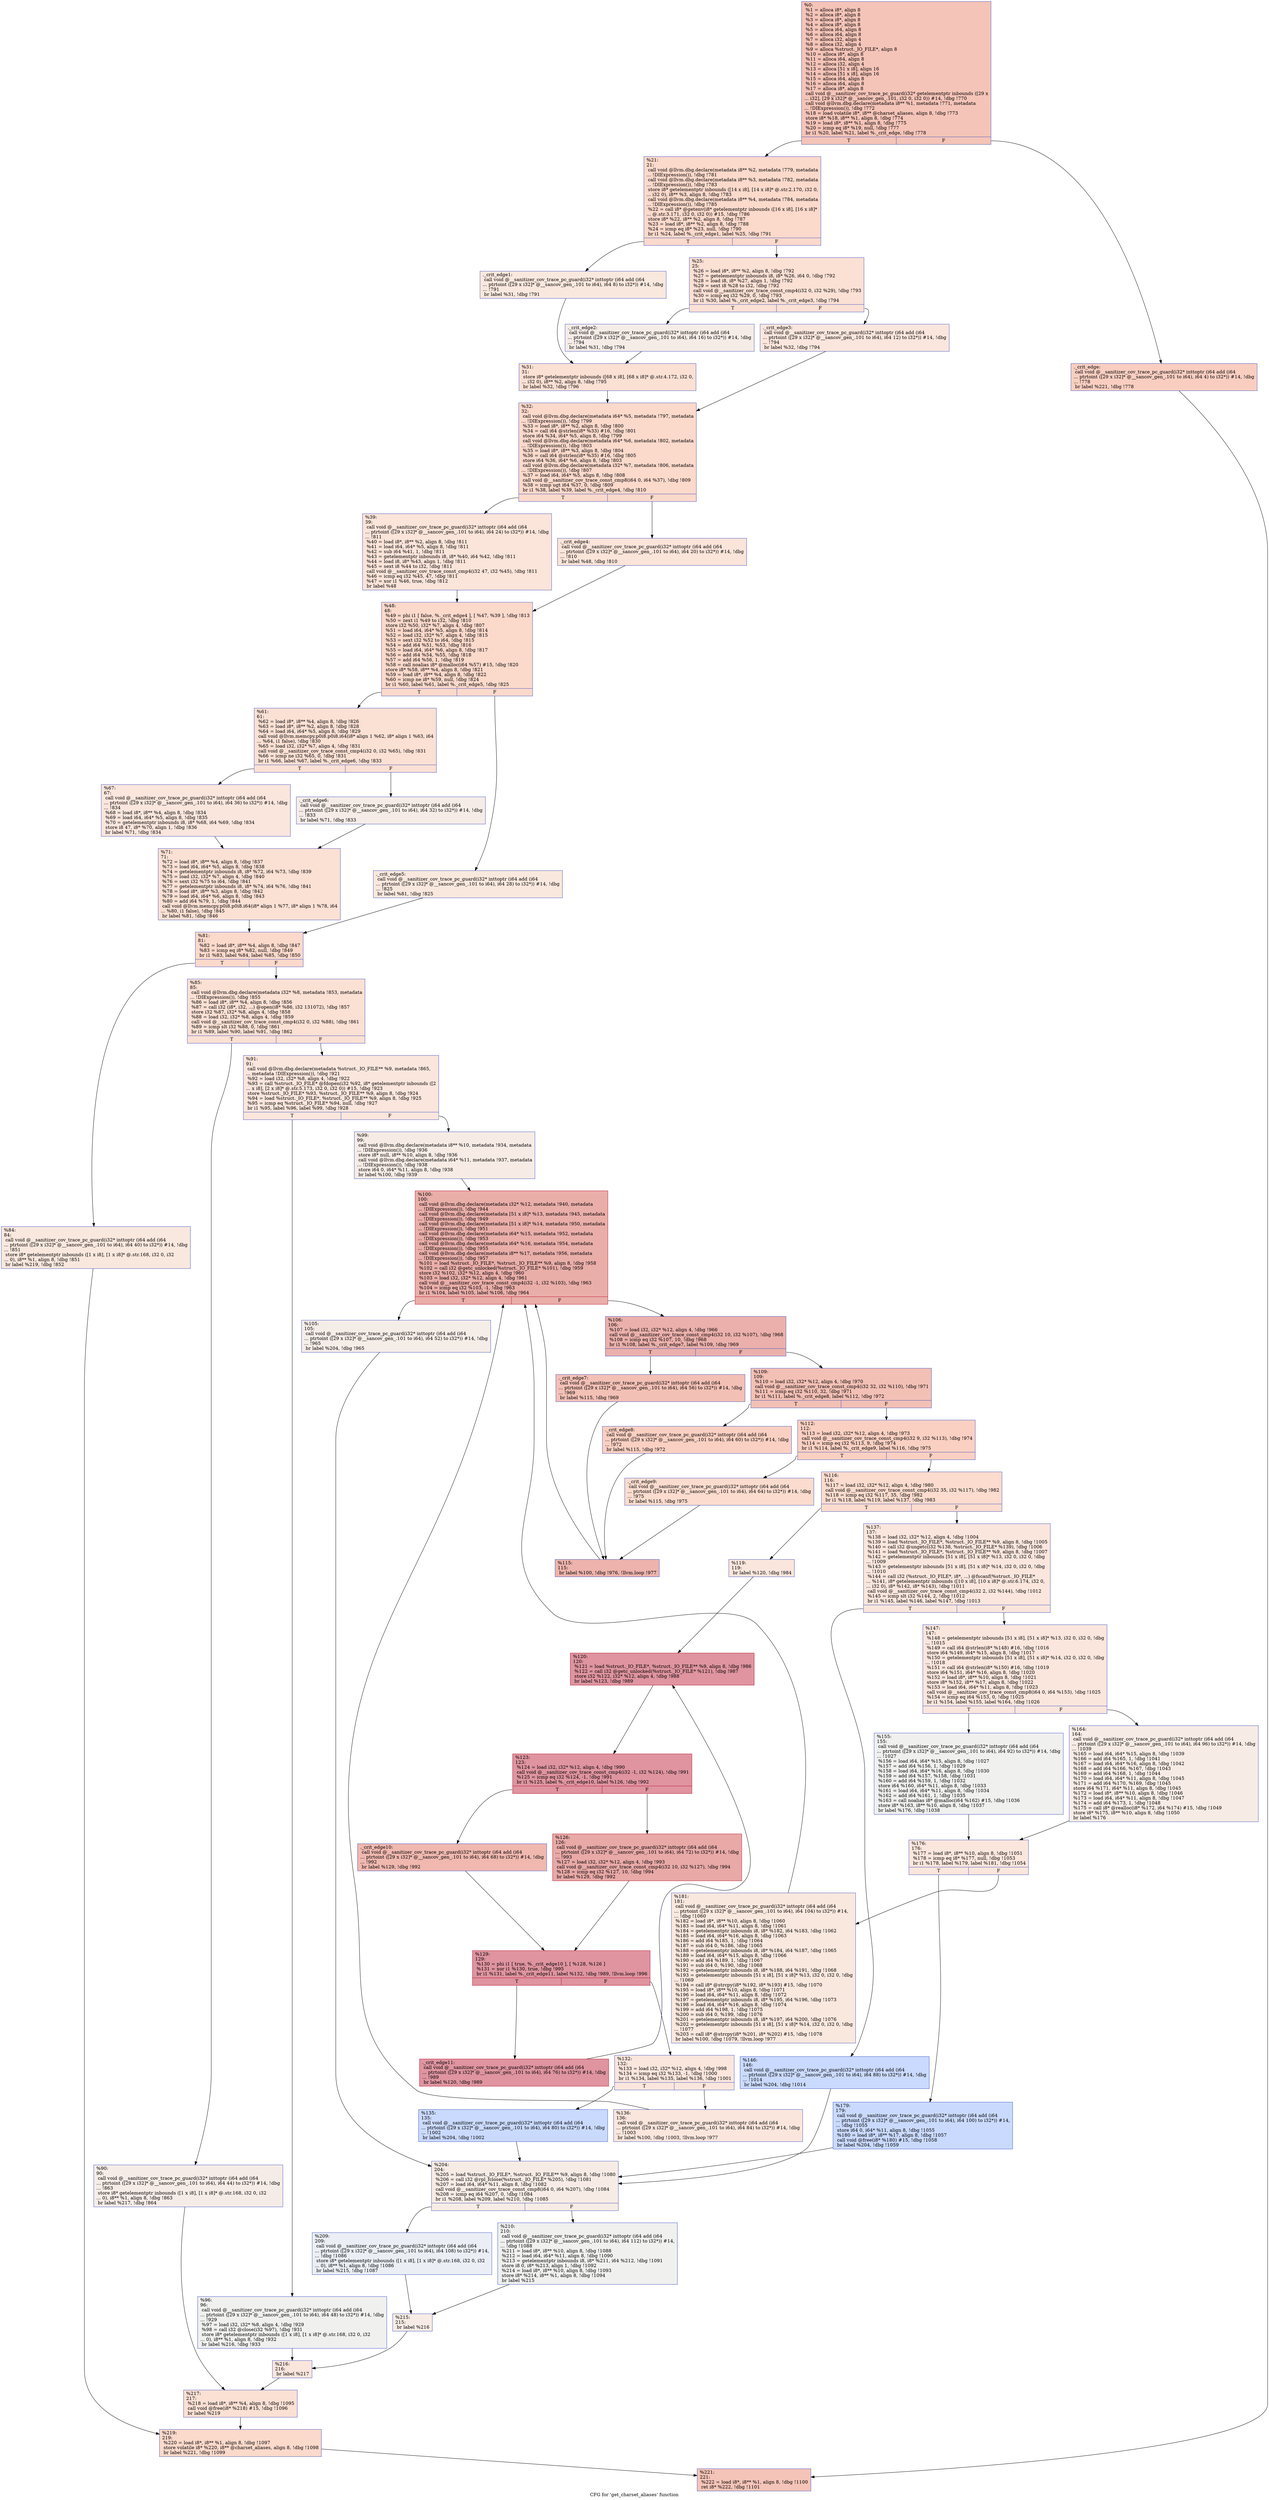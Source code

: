 digraph "CFG for 'get_charset_aliases' function" {
	label="CFG for 'get_charset_aliases' function";

	Node0x555555942080 [shape=record,color="#3d50c3ff", style=filled, fillcolor="#e97a5f70",label="{%0:\l  %1 = alloca i8*, align 8\l  %2 = alloca i8*, align 8\l  %3 = alloca i8*, align 8\l  %4 = alloca i8*, align 8\l  %5 = alloca i64, align 8\l  %6 = alloca i64, align 8\l  %7 = alloca i32, align 4\l  %8 = alloca i32, align 4\l  %9 = alloca %struct._IO_FILE*, align 8\l  %10 = alloca i8*, align 8\l  %11 = alloca i64, align 8\l  %12 = alloca i32, align 4\l  %13 = alloca [51 x i8], align 16\l  %14 = alloca [51 x i8], align 16\l  %15 = alloca i64, align 8\l  %16 = alloca i64, align 8\l  %17 = alloca i8*, align 8\l  call void @__sanitizer_cov_trace_pc_guard(i32* getelementptr inbounds ([29 x\l... i32], [29 x i32]* @__sancov_gen_.101, i32 0, i32 0)) #14, !dbg !770\l  call void @llvm.dbg.declare(metadata i8** %1, metadata !771, metadata\l... !DIExpression()), !dbg !772\l  %18 = load volatile i8*, i8** @charset_aliases, align 8, !dbg !773\l  store i8* %18, i8** %1, align 8, !dbg !774\l  %19 = load i8*, i8** %1, align 8, !dbg !775\l  %20 = icmp eq i8* %19, null, !dbg !777\l  br i1 %20, label %21, label %._crit_edge, !dbg !778\l|{<s0>T|<s1>F}}"];
	Node0x555555942080:s0 -> Node0x555555946dd0;
	Node0x555555942080:s1 -> Node0x555555946d80;
	Node0x555555946d80 [shape=record,color="#3d50c3ff", style=filled, fillcolor="#f2907270",label="{._crit_edge:                                      \l  call void @__sanitizer_cov_trace_pc_guard(i32* inttoptr (i64 add (i64\l... ptrtoint ([29 x i32]* @__sancov_gen_.101 to i64), i64 4) to i32*)) #14, !dbg\l... !778\l  br label %221, !dbg !778\l}"];
	Node0x555555946d80 -> Node0x555555947fa0;
	Node0x555555946dd0 [shape=record,color="#3d50c3ff", style=filled, fillcolor="#f7a88970",label="{%21:\l21:                                               \l  call void @llvm.dbg.declare(metadata i8** %2, metadata !779, metadata\l... !DIExpression()), !dbg !781\l  call void @llvm.dbg.declare(metadata i8** %3, metadata !782, metadata\l... !DIExpression()), !dbg !783\l  store i8* getelementptr inbounds ([14 x i8], [14 x i8]* @.str.2.170, i32 0,\l... i32 0), i8** %3, align 8, !dbg !783\l  call void @llvm.dbg.declare(metadata i8** %4, metadata !784, metadata\l... !DIExpression()), !dbg !785\l  %22 = call i8* @getenv(i8* getelementptr inbounds ([16 x i8], [16 x i8]*\l... @.str.3.171, i32 0, i32 0)) #15, !dbg !786\l  store i8* %22, i8** %2, align 8, !dbg !787\l  %23 = load i8*, i8** %2, align 8, !dbg !788\l  %24 = icmp eq i8* %23, null, !dbg !790\l  br i1 %24, label %._crit_edge1, label %25, !dbg !791\l|{<s0>T|<s1>F}}"];
	Node0x555555946dd0:s0 -> Node0x555555946e20;
	Node0x555555946dd0:s1 -> Node0x555555946e70;
	Node0x555555946e20 [shape=record,color="#3d50c3ff", style=filled, fillcolor="#f2cab570",label="{._crit_edge1:                                     \l  call void @__sanitizer_cov_trace_pc_guard(i32* inttoptr (i64 add (i64\l... ptrtoint ([29 x i32]* @__sancov_gen_.101 to i64), i64 8) to i32*)) #14, !dbg\l... !791\l  br label %31, !dbg !791\l}"];
	Node0x555555946e20 -> Node0x555555946f60;
	Node0x555555946e70 [shape=record,color="#3d50c3ff", style=filled, fillcolor="#f7b99e70",label="{%25:\l25:                                               \l  %26 = load i8*, i8** %2, align 8, !dbg !792\l  %27 = getelementptr inbounds i8, i8* %26, i64 0, !dbg !792\l  %28 = load i8, i8* %27, align 1, !dbg !792\l  %29 = sext i8 %28 to i32, !dbg !792\l  call void @__sanitizer_cov_trace_const_cmp4(i32 0, i32 %29), !dbg !793\l  %30 = icmp eq i32 %29, 0, !dbg !793\l  br i1 %30, label %._crit_edge2, label %._crit_edge3, !dbg !794\l|{<s0>T|<s1>F}}"];
	Node0x555555946e70:s0 -> Node0x555555946f10;
	Node0x555555946e70:s1 -> Node0x555555946ec0;
	Node0x555555946ec0 [shape=record,color="#3d50c3ff", style=filled, fillcolor="#f3c7b170",label="{._crit_edge3:                                     \l  call void @__sanitizer_cov_trace_pc_guard(i32* inttoptr (i64 add (i64\l... ptrtoint ([29 x i32]* @__sancov_gen_.101 to i64), i64 12) to i32*)) #14, !dbg\l... !794\l  br label %32, !dbg !794\l}"];
	Node0x555555946ec0 -> Node0x555555946fb0;
	Node0x555555946f10 [shape=record,color="#3d50c3ff", style=filled, fillcolor="#ead5c970",label="{._crit_edge2:                                     \l  call void @__sanitizer_cov_trace_pc_guard(i32* inttoptr (i64 add (i64\l... ptrtoint ([29 x i32]* @__sancov_gen_.101 to i64), i64 16) to i32*)) #14, !dbg\l... !794\l  br label %31, !dbg !794\l}"];
	Node0x555555946f10 -> Node0x555555946f60;
	Node0x555555946f60 [shape=record,color="#3d50c3ff", style=filled, fillcolor="#f7b99e70",label="{%31:\l31:                                               \l  store i8* getelementptr inbounds ([68 x i8], [68 x i8]* @.str.4.172, i32 0,\l... i32 0), i8** %2, align 8, !dbg !795\l  br label %32, !dbg !796\l}"];
	Node0x555555946f60 -> Node0x555555946fb0;
	Node0x555555946fb0 [shape=record,color="#3d50c3ff", style=filled, fillcolor="#f7a88970",label="{%32:\l32:                                               \l  call void @llvm.dbg.declare(metadata i64* %5, metadata !797, metadata\l... !DIExpression()), !dbg !799\l  %33 = load i8*, i8** %2, align 8, !dbg !800\l  %34 = call i64 @strlen(i8* %33) #16, !dbg !801\l  store i64 %34, i64* %5, align 8, !dbg !799\l  call void @llvm.dbg.declare(metadata i64* %6, metadata !802, metadata\l... !DIExpression()), !dbg !803\l  %35 = load i8*, i8** %3, align 8, !dbg !804\l  %36 = call i64 @strlen(i8* %35) #16, !dbg !805\l  store i64 %36, i64* %6, align 8, !dbg !803\l  call void @llvm.dbg.declare(metadata i32* %7, metadata !806, metadata\l... !DIExpression()), !dbg !807\l  %37 = load i64, i64* %5, align 8, !dbg !808\l  call void @__sanitizer_cov_trace_const_cmp8(i64 0, i64 %37), !dbg !809\l  %38 = icmp ugt i64 %37, 0, !dbg !809\l  br i1 %38, label %39, label %._crit_edge4, !dbg !810\l|{<s0>T|<s1>F}}"];
	Node0x555555946fb0:s0 -> Node0x555555947050;
	Node0x555555946fb0:s1 -> Node0x555555947000;
	Node0x555555947000 [shape=record,color="#3d50c3ff", style=filled, fillcolor="#f5c1a970",label="{._crit_edge4:                                     \l  call void @__sanitizer_cov_trace_pc_guard(i32* inttoptr (i64 add (i64\l... ptrtoint ([29 x i32]* @__sancov_gen_.101 to i64), i64 20) to i32*)) #14, !dbg\l... !810\l  br label %48, !dbg !810\l}"];
	Node0x555555947000 -> Node0x5555559470a0;
	Node0x555555947050 [shape=record,color="#3d50c3ff", style=filled, fillcolor="#f5c1a970",label="{%39:\l39:                                               \l  call void @__sanitizer_cov_trace_pc_guard(i32* inttoptr (i64 add (i64\l... ptrtoint ([29 x i32]* @__sancov_gen_.101 to i64), i64 24) to i32*)) #14, !dbg\l... !811\l  %40 = load i8*, i8** %2, align 8, !dbg !811\l  %41 = load i64, i64* %5, align 8, !dbg !811\l  %42 = sub i64 %41, 1, !dbg !811\l  %43 = getelementptr inbounds i8, i8* %40, i64 %42, !dbg !811\l  %44 = load i8, i8* %43, align 1, !dbg !811\l  %45 = sext i8 %44 to i32, !dbg !811\l  call void @__sanitizer_cov_trace_const_cmp4(i32 47, i32 %45), !dbg !811\l  %46 = icmp eq i32 %45, 47, !dbg !811\l  %47 = xor i1 %46, true, !dbg !812\l  br label %48\l}"];
	Node0x555555947050 -> Node0x5555559470a0;
	Node0x5555559470a0 [shape=record,color="#3d50c3ff", style=filled, fillcolor="#f7a88970",label="{%48:\l48:                                               \l  %49 = phi i1 [ false, %._crit_edge4 ], [ %47, %39 ], !dbg !813\l  %50 = zext i1 %49 to i32, !dbg !810\l  store i32 %50, i32* %7, align 4, !dbg !807\l  %51 = load i64, i64* %5, align 8, !dbg !814\l  %52 = load i32, i32* %7, align 4, !dbg !815\l  %53 = sext i32 %52 to i64, !dbg !815\l  %54 = add i64 %51, %53, !dbg !816\l  %55 = load i64, i64* %6, align 8, !dbg !817\l  %56 = add i64 %54, %55, !dbg !818\l  %57 = add i64 %56, 1, !dbg !819\l  %58 = call noalias i8* @malloc(i64 %57) #15, !dbg !820\l  store i8* %58, i8** %4, align 8, !dbg !821\l  %59 = load i8*, i8** %4, align 8, !dbg !822\l  %60 = icmp ne i8* %59, null, !dbg !824\l  br i1 %60, label %61, label %._crit_edge5, !dbg !825\l|{<s0>T|<s1>F}}"];
	Node0x5555559470a0:s0 -> Node0x555555947140;
	Node0x5555559470a0:s1 -> Node0x5555559470f0;
	Node0x5555559470f0 [shape=record,color="#3d50c3ff", style=filled, fillcolor="#f2cab570",label="{._crit_edge5:                                     \l  call void @__sanitizer_cov_trace_pc_guard(i32* inttoptr (i64 add (i64\l... ptrtoint ([29 x i32]* @__sancov_gen_.101 to i64), i64 28) to i32*)) #14, !dbg\l... !825\l  br label %81, !dbg !825\l}"];
	Node0x5555559470f0 -> Node0x555555947280;
	Node0x555555947140 [shape=record,color="#3d50c3ff", style=filled, fillcolor="#f7b99e70",label="{%61:\l61:                                               \l  %62 = load i8*, i8** %4, align 8, !dbg !826\l  %63 = load i8*, i8** %2, align 8, !dbg !828\l  %64 = load i64, i64* %5, align 8, !dbg !829\l  call void @llvm.memcpy.p0i8.p0i8.i64(i8* align 1 %62, i8* align 1 %63, i64\l... %64, i1 false), !dbg !830\l  %65 = load i32, i32* %7, align 4, !dbg !831\l  call void @__sanitizer_cov_trace_const_cmp4(i32 0, i32 %65), !dbg !831\l  %66 = icmp ne i32 %65, 0, !dbg !831\l  br i1 %66, label %67, label %._crit_edge6, !dbg !833\l|{<s0>T|<s1>F}}"];
	Node0x555555947140:s0 -> Node0x5555559471e0;
	Node0x555555947140:s1 -> Node0x555555947190;
	Node0x555555947190 [shape=record,color="#3d50c3ff", style=filled, fillcolor="#ead5c970",label="{._crit_edge6:                                     \l  call void @__sanitizer_cov_trace_pc_guard(i32* inttoptr (i64 add (i64\l... ptrtoint ([29 x i32]* @__sancov_gen_.101 to i64), i64 32) to i32*)) #14, !dbg\l... !833\l  br label %71, !dbg !833\l}"];
	Node0x555555947190 -> Node0x555555947230;
	Node0x5555559471e0 [shape=record,color="#3d50c3ff", style=filled, fillcolor="#f3c7b170",label="{%67:\l67:                                               \l  call void @__sanitizer_cov_trace_pc_guard(i32* inttoptr (i64 add (i64\l... ptrtoint ([29 x i32]* @__sancov_gen_.101 to i64), i64 36) to i32*)) #14, !dbg\l... !834\l  %68 = load i8*, i8** %4, align 8, !dbg !834\l  %69 = load i64, i64* %5, align 8, !dbg !835\l  %70 = getelementptr inbounds i8, i8* %68, i64 %69, !dbg !834\l  store i8 47, i8* %70, align 1, !dbg !836\l  br label %71, !dbg !834\l}"];
	Node0x5555559471e0 -> Node0x555555947230;
	Node0x555555947230 [shape=record,color="#3d50c3ff", style=filled, fillcolor="#f7b99e70",label="{%71:\l71:                                               \l  %72 = load i8*, i8** %4, align 8, !dbg !837\l  %73 = load i64, i64* %5, align 8, !dbg !838\l  %74 = getelementptr inbounds i8, i8* %72, i64 %73, !dbg !839\l  %75 = load i32, i32* %7, align 4, !dbg !840\l  %76 = sext i32 %75 to i64, !dbg !841\l  %77 = getelementptr inbounds i8, i8* %74, i64 %76, !dbg !841\l  %78 = load i8*, i8** %3, align 8, !dbg !842\l  %79 = load i64, i64* %6, align 8, !dbg !843\l  %80 = add i64 %79, 1, !dbg !844\l  call void @llvm.memcpy.p0i8.p0i8.i64(i8* align 1 %77, i8* align 1 %78, i64\l... %80, i1 false), !dbg !845\l  br label %81, !dbg !846\l}"];
	Node0x555555947230 -> Node0x555555947280;
	Node0x555555947280 [shape=record,color="#3d50c3ff", style=filled, fillcolor="#f7a88970",label="{%81:\l81:                                               \l  %82 = load i8*, i8** %4, align 8, !dbg !847\l  %83 = icmp eq i8* %82, null, !dbg !849\l  br i1 %83, label %84, label %85, !dbg !850\l|{<s0>T|<s1>F}}"];
	Node0x555555947280:s0 -> Node0x5555559472d0;
	Node0x555555947280:s1 -> Node0x555555947320;
	Node0x5555559472d0 [shape=record,color="#3d50c3ff", style=filled, fillcolor="#f2cab570",label="{%84:\l84:                                               \l  call void @__sanitizer_cov_trace_pc_guard(i32* inttoptr (i64 add (i64\l... ptrtoint ([29 x i32]* @__sancov_gen_.101 to i64), i64 40) to i32*)) #14, !dbg\l... !851\l  store i8* getelementptr inbounds ([1 x i8], [1 x i8]* @.str.168, i32 0, i32\l... 0), i8** %1, align 8, !dbg !851\l  br label %219, !dbg !852\l}"];
	Node0x5555559472d0 -> Node0x555555947f50;
	Node0x555555947320 [shape=record,color="#3d50c3ff", style=filled, fillcolor="#f7b99e70",label="{%85:\l85:                                               \l  call void @llvm.dbg.declare(metadata i32* %8, metadata !853, metadata\l... !DIExpression()), !dbg !855\l  %86 = load i8*, i8** %4, align 8, !dbg !856\l  %87 = call i32 (i8*, i32, ...) @open(i8* %86, i32 131072), !dbg !857\l  store i32 %87, i32* %8, align 4, !dbg !858\l  %88 = load i32, i32* %8, align 4, !dbg !859\l  call void @__sanitizer_cov_trace_const_cmp4(i32 0, i32 %88), !dbg !861\l  %89 = icmp slt i32 %88, 0, !dbg !861\l  br i1 %89, label %90, label %91, !dbg !862\l|{<s0>T|<s1>F}}"];
	Node0x555555947320:s0 -> Node0x555555947370;
	Node0x555555947320:s1 -> Node0x5555559473c0;
	Node0x555555947370 [shape=record,color="#3d50c3ff", style=filled, fillcolor="#ead5c970",label="{%90:\l90:                                               \l  call void @__sanitizer_cov_trace_pc_guard(i32* inttoptr (i64 add (i64\l... ptrtoint ([29 x i32]* @__sancov_gen_.101 to i64), i64 44) to i32*)) #14, !dbg\l... !863\l  store i8* getelementptr inbounds ([1 x i8], [1 x i8]* @.str.168, i32 0, i32\l... 0), i8** %1, align 8, !dbg !863\l  br label %217, !dbg !864\l}"];
	Node0x555555947370 -> Node0x555555947f00;
	Node0x5555559473c0 [shape=record,color="#3d50c3ff", style=filled, fillcolor="#f3c7b170",label="{%91:\l91:                                               \l  call void @llvm.dbg.declare(metadata %struct._IO_FILE** %9, metadata !865,\l... metadata !DIExpression()), !dbg !921\l  %92 = load i32, i32* %8, align 4, !dbg !922\l  %93 = call %struct._IO_FILE* @fdopen(i32 %92, i8* getelementptr inbounds ([2\l... x i8], [2 x i8]* @.str.5.173, i32 0, i32 0)) #15, !dbg !923\l  store %struct._IO_FILE* %93, %struct._IO_FILE** %9, align 8, !dbg !924\l  %94 = load %struct._IO_FILE*, %struct._IO_FILE** %9, align 8, !dbg !925\l  %95 = icmp eq %struct._IO_FILE* %94, null, !dbg !927\l  br i1 %95, label %96, label %99, !dbg !928\l|{<s0>T|<s1>F}}"];
	Node0x5555559473c0:s0 -> Node0x555555947410;
	Node0x5555559473c0:s1 -> Node0x555555947460;
	Node0x555555947410 [shape=record,color="#3d50c3ff", style=filled, fillcolor="#dedcdb70",label="{%96:\l96:                                               \l  call void @__sanitizer_cov_trace_pc_guard(i32* inttoptr (i64 add (i64\l... ptrtoint ([29 x i32]* @__sancov_gen_.101 to i64), i64 48) to i32*)) #14, !dbg\l... !929\l  %97 = load i32, i32* %8, align 4, !dbg !929\l  %98 = call i32 @close(i32 %97), !dbg !931\l  store i8* getelementptr inbounds ([1 x i8], [1 x i8]* @.str.168, i32 0, i32\l... 0), i8** %1, align 8, !dbg !932\l  br label %216, !dbg !933\l}"];
	Node0x555555947410 -> Node0x555555947eb0;
	Node0x555555947460 [shape=record,color="#3d50c3ff", style=filled, fillcolor="#ecd3c570",label="{%99:\l99:                                               \l  call void @llvm.dbg.declare(metadata i8** %10, metadata !934, metadata\l... !DIExpression()), !dbg !936\l  store i8* null, i8** %10, align 8, !dbg !936\l  call void @llvm.dbg.declare(metadata i64* %11, metadata !937, metadata\l... !DIExpression()), !dbg !938\l  store i64 0, i64* %11, align 8, !dbg !938\l  br label %100, !dbg !939\l}"];
	Node0x555555947460 -> Node0x5555559474b0;
	Node0x5555559474b0 [shape=record,color="#b70d28ff", style=filled, fillcolor="#d0473d70",label="{%100:\l100:                                              \l  call void @llvm.dbg.declare(metadata i32* %12, metadata !940, metadata\l... !DIExpression()), !dbg !944\l  call void @llvm.dbg.declare(metadata [51 x i8]* %13, metadata !945, metadata\l... !DIExpression()), !dbg !949\l  call void @llvm.dbg.declare(metadata [51 x i8]* %14, metadata !950, metadata\l... !DIExpression()), !dbg !951\l  call void @llvm.dbg.declare(metadata i64* %15, metadata !952, metadata\l... !DIExpression()), !dbg !953\l  call void @llvm.dbg.declare(metadata i64* %16, metadata !954, metadata\l... !DIExpression()), !dbg !955\l  call void @llvm.dbg.declare(metadata i8** %17, metadata !956, metadata\l... !DIExpression()), !dbg !957\l  %101 = load %struct._IO_FILE*, %struct._IO_FILE** %9, align 8, !dbg !958\l  %102 = call i32 @getc_unlocked(%struct._IO_FILE* %101), !dbg !959\l  store i32 %102, i32* %12, align 4, !dbg !960\l  %103 = load i32, i32* %12, align 4, !dbg !961\l  call void @__sanitizer_cov_trace_const_cmp4(i32 -1, i32 %103), !dbg !963\l  %104 = icmp eq i32 %103, -1, !dbg !963\l  br i1 %104, label %105, label %106, !dbg !964\l|{<s0>T|<s1>F}}"];
	Node0x5555559474b0:s0 -> Node0x555555947500;
	Node0x5555559474b0:s1 -> Node0x555555947550;
	Node0x555555947500 [shape=record,color="#3d50c3ff", style=filled, fillcolor="#e8d6cc70",label="{%105:\l105:                                              \l  call void @__sanitizer_cov_trace_pc_guard(i32* inttoptr (i64 add (i64\l... ptrtoint ([29 x i32]* @__sancov_gen_.101 to i64), i64 52) to i32*)) #14, !dbg\l... !965\l  br label %204, !dbg !965\l}"];
	Node0x555555947500 -> Node0x555555947d70;
	Node0x555555947550 [shape=record,color="#3d50c3ff", style=filled, fillcolor="#d24b4070",label="{%106:\l106:                                              \l  %107 = load i32, i32* %12, align 4, !dbg !966\l  call void @__sanitizer_cov_trace_const_cmp4(i32 10, i32 %107), !dbg !968\l  %108 = icmp eq i32 %107, 10, !dbg !968\l  br i1 %108, label %._crit_edge7, label %109, !dbg !969\l|{<s0>T|<s1>F}}"];
	Node0x555555947550:s0 -> Node0x5555559475a0;
	Node0x555555947550:s1 -> Node0x5555559475f0;
	Node0x5555559475a0 [shape=record,color="#3d50c3ff", style=filled, fillcolor="#e5705870",label="{._crit_edge7:                                     \l  call void @__sanitizer_cov_trace_pc_guard(i32* inttoptr (i64 add (i64\l... ptrtoint ([29 x i32]* @__sancov_gen_.101 to i64), i64 56) to i32*)) #14, !dbg\l... !969\l  br label %115, !dbg !969\l}"];
	Node0x5555559475a0 -> Node0x555555947730;
	Node0x5555559475f0 [shape=record,color="#3d50c3ff", style=filled, fillcolor="#e5705870",label="{%109:\l109:                                              \l  %110 = load i32, i32* %12, align 4, !dbg !970\l  call void @__sanitizer_cov_trace_const_cmp4(i32 32, i32 %110), !dbg !971\l  %111 = icmp eq i32 %110, 32, !dbg !971\l  br i1 %111, label %._crit_edge8, label %112, !dbg !972\l|{<s0>T|<s1>F}}"];
	Node0x5555559475f0:s0 -> Node0x555555947640;
	Node0x5555559475f0:s1 -> Node0x555555947690;
	Node0x555555947640 [shape=record,color="#3d50c3ff", style=filled, fillcolor="#f3947570",label="{._crit_edge8:                                     \l  call void @__sanitizer_cov_trace_pc_guard(i32* inttoptr (i64 add (i64\l... ptrtoint ([29 x i32]* @__sancov_gen_.101 to i64), i64 60) to i32*)) #14, !dbg\l... !972\l  br label %115, !dbg !972\l}"];
	Node0x555555947640 -> Node0x555555947730;
	Node0x555555947690 [shape=record,color="#3d50c3ff", style=filled, fillcolor="#f3947570",label="{%112:\l112:                                              \l  %113 = load i32, i32* %12, align 4, !dbg !973\l  call void @__sanitizer_cov_trace_const_cmp4(i32 9, i32 %113), !dbg !974\l  %114 = icmp eq i32 %113, 9, !dbg !974\l  br i1 %114, label %._crit_edge9, label %116, !dbg !975\l|{<s0>T|<s1>F}}"];
	Node0x555555947690:s0 -> Node0x5555559476e0;
	Node0x555555947690:s1 -> Node0x555555947780;
	Node0x5555559476e0 [shape=record,color="#3d50c3ff", style=filled, fillcolor="#f7af9170",label="{._crit_edge9:                                     \l  call void @__sanitizer_cov_trace_pc_guard(i32* inttoptr (i64 add (i64\l... ptrtoint ([29 x i32]* @__sancov_gen_.101 to i64), i64 64) to i32*)) #14, !dbg\l... !975\l  br label %115, !dbg !975\l}"];
	Node0x5555559476e0 -> Node0x555555947730;
	Node0x555555947730 [shape=record,color="#3d50c3ff", style=filled, fillcolor="#d6524470",label="{%115:\l115:                                              \l  br label %100, !dbg !976, !llvm.loop !977\l}"];
	Node0x555555947730 -> Node0x5555559474b0;
	Node0x555555947780 [shape=record,color="#3d50c3ff", style=filled, fillcolor="#f7af9170",label="{%116:\l116:                                              \l  %117 = load i32, i32* %12, align 4, !dbg !980\l  call void @__sanitizer_cov_trace_const_cmp4(i32 35, i32 %117), !dbg !982\l  %118 = icmp eq i32 %117, 35, !dbg !982\l  br i1 %118, label %119, label %137, !dbg !983\l|{<s0>T|<s1>F}}"];
	Node0x555555947780:s0 -> Node0x5555559477d0;
	Node0x555555947780:s1 -> Node0x555555947af0;
	Node0x5555559477d0 [shape=record,color="#3d50c3ff", style=filled, fillcolor="#f3c7b170",label="{%119:\l119:                                              \l  br label %120, !dbg !984\l}"];
	Node0x5555559477d0 -> Node0x555555947820;
	Node0x555555947820 [shape=record,color="#b70d28ff", style=filled, fillcolor="#b70d2870",label="{%120:\l120:                                              \l  %121 = load %struct._IO_FILE*, %struct._IO_FILE** %9, align 8, !dbg !986\l  %122 = call i32 @getc_unlocked(%struct._IO_FILE* %121), !dbg !987\l  store i32 %122, i32* %12, align 4, !dbg !988\l  br label %123, !dbg !989\l}"];
	Node0x555555947820 -> Node0x555555947870;
	Node0x555555947870 [shape=record,color="#b70d28ff", style=filled, fillcolor="#b70d2870",label="{%123:\l123:                                              \l  %124 = load i32, i32* %12, align 4, !dbg !990\l  call void @__sanitizer_cov_trace_const_cmp4(i32 -1, i32 %124), !dbg !991\l  %125 = icmp eq i32 %124, -1, !dbg !991\l  br i1 %125, label %._crit_edge10, label %126, !dbg !992\l|{<s0>T|<s1>F}}"];
	Node0x555555947870:s0 -> Node0x5555559478c0;
	Node0x555555947870:s1 -> Node0x555555947910;
	Node0x5555559478c0 [shape=record,color="#3d50c3ff", style=filled, fillcolor="#dc5d4a70",label="{._crit_edge10:                                    \l  call void @__sanitizer_cov_trace_pc_guard(i32* inttoptr (i64 add (i64\l... ptrtoint ([29 x i32]* @__sancov_gen_.101 to i64), i64 68) to i32*)) #14, !dbg\l... !992\l  br label %129, !dbg !992\l}"];
	Node0x5555559478c0 -> Node0x555555947960;
	Node0x555555947910 [shape=record,color="#b70d28ff", style=filled, fillcolor="#ca3b3770",label="{%126:\l126:                                              \l  call void @__sanitizer_cov_trace_pc_guard(i32* inttoptr (i64 add (i64\l... ptrtoint ([29 x i32]* @__sancov_gen_.101 to i64), i64 72) to i32*)) #14, !dbg\l... !993\l  %127 = load i32, i32* %12, align 4, !dbg !993\l  call void @__sanitizer_cov_trace_const_cmp4(i32 10, i32 %127), !dbg !994\l  %128 = icmp eq i32 %127, 10, !dbg !994\l  br label %129, !dbg !992\l}"];
	Node0x555555947910 -> Node0x555555947960;
	Node0x555555947960 [shape=record,color="#b70d28ff", style=filled, fillcolor="#b70d2870",label="{%129:\l129:                                              \l  %130 = phi i1 [ true, %._crit_edge10 ], [ %128, %126 ]\l  %131 = xor i1 %130, true, !dbg !995\l  br i1 %131, label %._crit_edge11, label %132, !dbg !989, !llvm.loop !996\l|{<s0>T|<s1>F}}"];
	Node0x555555947960:s0 -> Node0x5555559479b0;
	Node0x555555947960:s1 -> Node0x555555947a00;
	Node0x5555559479b0 [shape=record,color="#b70d28ff", style=filled, fillcolor="#b70d2870",label="{._crit_edge11:                                    \l  call void @__sanitizer_cov_trace_pc_guard(i32* inttoptr (i64 add (i64\l... ptrtoint ([29 x i32]* @__sancov_gen_.101 to i64), i64 76) to i32*)) #14, !dbg\l... !989\l  br label %120, !dbg !989\l}"];
	Node0x5555559479b0 -> Node0x555555947820;
	Node0x555555947a00 [shape=record,color="#3d50c3ff", style=filled, fillcolor="#f3c7b170",label="{%132:\l132:                                              \l  %133 = load i32, i32* %12, align 4, !dbg !998\l  %134 = icmp eq i32 %133, -1, !dbg !1000\l  br i1 %134, label %135, label %136, !dbg !1001\l|{<s0>T|<s1>F}}"];
	Node0x555555947a00:s0 -> Node0x555555947a50;
	Node0x555555947a00:s1 -> Node0x555555947aa0;
	Node0x555555947a50 [shape=record,color="#3d50c3ff", style=filled, fillcolor="#88abfd70",label="{%135:\l135:                                              \l  call void @__sanitizer_cov_trace_pc_guard(i32* inttoptr (i64 add (i64\l... ptrtoint ([29 x i32]* @__sancov_gen_.101 to i64), i64 80) to i32*)) #14, !dbg\l... !1002\l  br label %204, !dbg !1002\l}"];
	Node0x555555947a50 -> Node0x555555947d70;
	Node0x555555947aa0 [shape=record,color="#3d50c3ff", style=filled, fillcolor="#f3c7b170",label="{%136:\l136:                                              \l  call void @__sanitizer_cov_trace_pc_guard(i32* inttoptr (i64 add (i64\l... ptrtoint ([29 x i32]* @__sancov_gen_.101 to i64), i64 84) to i32*)) #14, !dbg\l... !1003\l  br label %100, !dbg !1003, !llvm.loop !977\l}"];
	Node0x555555947aa0 -> Node0x5555559474b0;
	Node0x555555947af0 [shape=record,color="#3d50c3ff", style=filled, fillcolor="#f3c7b170",label="{%137:\l137:                                              \l  %138 = load i32, i32* %12, align 4, !dbg !1004\l  %139 = load %struct._IO_FILE*, %struct._IO_FILE** %9, align 8, !dbg !1005\l  %140 = call i32 @ungetc(i32 %138, %struct._IO_FILE* %139), !dbg !1006\l  %141 = load %struct._IO_FILE*, %struct._IO_FILE** %9, align 8, !dbg !1007\l  %142 = getelementptr inbounds [51 x i8], [51 x i8]* %13, i32 0, i32 0, !dbg\l... !1009\l  %143 = getelementptr inbounds [51 x i8], [51 x i8]* %14, i32 0, i32 0, !dbg\l... !1010\l  %144 = call i32 (%struct._IO_FILE*, i8*, ...) @fscanf(%struct._IO_FILE*\l... %141, i8* getelementptr inbounds ([10 x i8], [10 x i8]* @.str.6.174, i32 0,\l... i32 0), i8* %142, i8* %143), !dbg !1011\l  call void @__sanitizer_cov_trace_const_cmp4(i32 2, i32 %144), !dbg !1012\l  %145 = icmp slt i32 %144, 2, !dbg !1012\l  br i1 %145, label %146, label %147, !dbg !1013\l|{<s0>T|<s1>F}}"];
	Node0x555555947af0:s0 -> Node0x555555947b40;
	Node0x555555947af0:s1 -> Node0x555555947b90;
	Node0x555555947b40 [shape=record,color="#3d50c3ff", style=filled, fillcolor="#88abfd70",label="{%146:\l146:                                              \l  call void @__sanitizer_cov_trace_pc_guard(i32* inttoptr (i64 add (i64\l... ptrtoint ([29 x i32]* @__sancov_gen_.101 to i64), i64 88) to i32*)) #14, !dbg\l... !1014\l  br label %204, !dbg !1014\l}"];
	Node0x555555947b40 -> Node0x555555947d70;
	Node0x555555947b90 [shape=record,color="#3d50c3ff", style=filled, fillcolor="#f3c7b170",label="{%147:\l147:                                              \l  %148 = getelementptr inbounds [51 x i8], [51 x i8]* %13, i32 0, i32 0, !dbg\l... !1015\l  %149 = call i64 @strlen(i8* %148) #16, !dbg !1016\l  store i64 %149, i64* %15, align 8, !dbg !1017\l  %150 = getelementptr inbounds [51 x i8], [51 x i8]* %14, i32 0, i32 0, !dbg\l... !1018\l  %151 = call i64 @strlen(i8* %150) #16, !dbg !1019\l  store i64 %151, i64* %16, align 8, !dbg !1020\l  %152 = load i8*, i8** %10, align 8, !dbg !1021\l  store i8* %152, i8** %17, align 8, !dbg !1022\l  %153 = load i64, i64* %11, align 8, !dbg !1023\l  call void @__sanitizer_cov_trace_const_cmp8(i64 0, i64 %153), !dbg !1025\l  %154 = icmp eq i64 %153, 0, !dbg !1025\l  br i1 %154, label %155, label %164, !dbg !1026\l|{<s0>T|<s1>F}}"];
	Node0x555555947b90:s0 -> Node0x555555947be0;
	Node0x555555947b90:s1 -> Node0x555555947c30;
	Node0x555555947be0 [shape=record,color="#3d50c3ff", style=filled, fillcolor="#dedcdb70",label="{%155:\l155:                                              \l  call void @__sanitizer_cov_trace_pc_guard(i32* inttoptr (i64 add (i64\l... ptrtoint ([29 x i32]* @__sancov_gen_.101 to i64), i64 92) to i32*)) #14, !dbg\l... !1027\l  %156 = load i64, i64* %15, align 8, !dbg !1027\l  %157 = add i64 %156, 1, !dbg !1029\l  %158 = load i64, i64* %16, align 8, !dbg !1030\l  %159 = add i64 %157, %158, !dbg !1031\l  %160 = add i64 %159, 1, !dbg !1032\l  store i64 %160, i64* %11, align 8, !dbg !1033\l  %161 = load i64, i64* %11, align 8, !dbg !1034\l  %162 = add i64 %161, 1, !dbg !1035\l  %163 = call noalias i8* @malloc(i64 %162) #15, !dbg !1036\l  store i8* %163, i8** %10, align 8, !dbg !1037\l  br label %176, !dbg !1038\l}"];
	Node0x555555947be0 -> Node0x555555947c80;
	Node0x555555947c30 [shape=record,color="#3d50c3ff", style=filled, fillcolor="#ecd3c570",label="{%164:\l164:                                              \l  call void @__sanitizer_cov_trace_pc_guard(i32* inttoptr (i64 add (i64\l... ptrtoint ([29 x i32]* @__sancov_gen_.101 to i64), i64 96) to i32*)) #14, !dbg\l... !1039\l  %165 = load i64, i64* %15, align 8, !dbg !1039\l  %166 = add i64 %165, 1, !dbg !1041\l  %167 = load i64, i64* %16, align 8, !dbg !1042\l  %168 = add i64 %166, %167, !dbg !1043\l  %169 = add i64 %168, 1, !dbg !1044\l  %170 = load i64, i64* %11, align 8, !dbg !1045\l  %171 = add i64 %170, %169, !dbg !1045\l  store i64 %171, i64* %11, align 8, !dbg !1045\l  %172 = load i8*, i8** %10, align 8, !dbg !1046\l  %173 = load i64, i64* %11, align 8, !dbg !1047\l  %174 = add i64 %173, 1, !dbg !1048\l  %175 = call i8* @realloc(i8* %172, i64 %174) #15, !dbg !1049\l  store i8* %175, i8** %10, align 8, !dbg !1050\l  br label %176\l}"];
	Node0x555555947c30 -> Node0x555555947c80;
	Node0x555555947c80 [shape=record,color="#3d50c3ff", style=filled, fillcolor="#f3c7b170",label="{%176:\l176:                                              \l  %177 = load i8*, i8** %10, align 8, !dbg !1051\l  %178 = icmp eq i8* %177, null, !dbg !1053\l  br i1 %178, label %179, label %181, !dbg !1054\l|{<s0>T|<s1>F}}"];
	Node0x555555947c80:s0 -> Node0x555555947cd0;
	Node0x555555947c80:s1 -> Node0x555555947d20;
	Node0x555555947cd0 [shape=record,color="#3d50c3ff", style=filled, fillcolor="#88abfd70",label="{%179:\l179:                                              \l  call void @__sanitizer_cov_trace_pc_guard(i32* inttoptr (i64 add (i64\l... ptrtoint ([29 x i32]* @__sancov_gen_.101 to i64), i64 100) to i32*)) #14,\l... !dbg !1055\l  store i64 0, i64* %11, align 8, !dbg !1055\l  %180 = load i8*, i8** %17, align 8, !dbg !1057\l  call void @free(i8* %180) #15, !dbg !1058\l  br label %204, !dbg !1059\l}"];
	Node0x555555947cd0 -> Node0x555555947d70;
	Node0x555555947d20 [shape=record,color="#3d50c3ff", style=filled, fillcolor="#f2cab570",label="{%181:\l181:                                              \l  call void @__sanitizer_cov_trace_pc_guard(i32* inttoptr (i64 add (i64\l... ptrtoint ([29 x i32]* @__sancov_gen_.101 to i64), i64 104) to i32*)) #14,\l... !dbg !1060\l  %182 = load i8*, i8** %10, align 8, !dbg !1060\l  %183 = load i64, i64* %11, align 8, !dbg !1061\l  %184 = getelementptr inbounds i8, i8* %182, i64 %183, !dbg !1062\l  %185 = load i64, i64* %16, align 8, !dbg !1063\l  %186 = add i64 %185, 1, !dbg !1064\l  %187 = sub i64 0, %186, !dbg !1065\l  %188 = getelementptr inbounds i8, i8* %184, i64 %187, !dbg !1065\l  %189 = load i64, i64* %15, align 8, !dbg !1066\l  %190 = add i64 %189, 1, !dbg !1067\l  %191 = sub i64 0, %190, !dbg !1068\l  %192 = getelementptr inbounds i8, i8* %188, i64 %191, !dbg !1068\l  %193 = getelementptr inbounds [51 x i8], [51 x i8]* %13, i32 0, i32 0, !dbg\l... !1069\l  %194 = call i8* @strcpy(i8* %192, i8* %193) #15, !dbg !1070\l  %195 = load i8*, i8** %10, align 8, !dbg !1071\l  %196 = load i64, i64* %11, align 8, !dbg !1072\l  %197 = getelementptr inbounds i8, i8* %195, i64 %196, !dbg !1073\l  %198 = load i64, i64* %16, align 8, !dbg !1074\l  %199 = add i64 %198, 1, !dbg !1075\l  %200 = sub i64 0, %199, !dbg !1076\l  %201 = getelementptr inbounds i8, i8* %197, i64 %200, !dbg !1076\l  %202 = getelementptr inbounds [51 x i8], [51 x i8]* %14, i32 0, i32 0, !dbg\l... !1077\l  %203 = call i8* @strcpy(i8* %201, i8* %202) #15, !dbg !1078\l  br label %100, !dbg !1079, !llvm.loop !977\l}"];
	Node0x555555947d20 -> Node0x5555559474b0;
	Node0x555555947d70 [shape=record,color="#3d50c3ff", style=filled, fillcolor="#ecd3c570",label="{%204:\l204:                                              \l  %205 = load %struct._IO_FILE*, %struct._IO_FILE** %9, align 8, !dbg !1080\l  %206 = call i32 @rpl_fclose(%struct._IO_FILE* %205), !dbg !1081\l  %207 = load i64, i64* %11, align 8, !dbg !1082\l  call void @__sanitizer_cov_trace_const_cmp8(i64 0, i64 %207), !dbg !1084\l  %208 = icmp eq i64 %207, 0, !dbg !1084\l  br i1 %208, label %209, label %210, !dbg !1085\l|{<s0>T|<s1>F}}"];
	Node0x555555947d70:s0 -> Node0x555555947dc0;
	Node0x555555947d70:s1 -> Node0x555555947e10;
	Node0x555555947dc0 [shape=record,color="#3d50c3ff", style=filled, fillcolor="#d1dae970",label="{%209:\l209:                                              \l  call void @__sanitizer_cov_trace_pc_guard(i32* inttoptr (i64 add (i64\l... ptrtoint ([29 x i32]* @__sancov_gen_.101 to i64), i64 108) to i32*)) #14,\l... !dbg !1086\l  store i8* getelementptr inbounds ([1 x i8], [1 x i8]* @.str.168, i32 0, i32\l... 0), i8** %1, align 8, !dbg !1086\l  br label %215, !dbg !1087\l}"];
	Node0x555555947dc0 -> Node0x555555947e60;
	Node0x555555947e10 [shape=record,color="#3d50c3ff", style=filled, fillcolor="#dedcdb70",label="{%210:\l210:                                              \l  call void @__sanitizer_cov_trace_pc_guard(i32* inttoptr (i64 add (i64\l... ptrtoint ([29 x i32]* @__sancov_gen_.101 to i64), i64 112) to i32*)) #14,\l... !dbg !1088\l  %211 = load i8*, i8** %10, align 8, !dbg !1088\l  %212 = load i64, i64* %11, align 8, !dbg !1090\l  %213 = getelementptr inbounds i8, i8* %211, i64 %212, !dbg !1091\l  store i8 0, i8* %213, align 1, !dbg !1092\l  %214 = load i8*, i8** %10, align 8, !dbg !1093\l  store i8* %214, i8** %1, align 8, !dbg !1094\l  br label %215\l}"];
	Node0x555555947e10 -> Node0x555555947e60;
	Node0x555555947e60 [shape=record,color="#3d50c3ff", style=filled, fillcolor="#ecd3c570",label="{%215:\l215:                                              \l  br label %216\l}"];
	Node0x555555947e60 -> Node0x555555947eb0;
	Node0x555555947eb0 [shape=record,color="#3d50c3ff", style=filled, fillcolor="#f3c7b170",label="{%216:\l216:                                              \l  br label %217\l}"];
	Node0x555555947eb0 -> Node0x555555947f00;
	Node0x555555947f00 [shape=record,color="#3d50c3ff", style=filled, fillcolor="#f7b99e70",label="{%217:\l217:                                              \l  %218 = load i8*, i8** %4, align 8, !dbg !1095\l  call void @free(i8* %218) #15, !dbg !1096\l  br label %219\l}"];
	Node0x555555947f00 -> Node0x555555947f50;
	Node0x555555947f50 [shape=record,color="#3d50c3ff", style=filled, fillcolor="#f7a88970",label="{%219:\l219:                                              \l  %220 = load i8*, i8** %1, align 8, !dbg !1097\l  store volatile i8* %220, i8** @charset_aliases, align 8, !dbg !1098\l  br label %221, !dbg !1099\l}"];
	Node0x555555947f50 -> Node0x555555947fa0;
	Node0x555555947fa0 [shape=record,color="#3d50c3ff", style=filled, fillcolor="#e97a5f70",label="{%221:\l221:                                              \l  %222 = load i8*, i8** %1, align 8, !dbg !1100\l  ret i8* %222, !dbg !1101\l}"];
}
